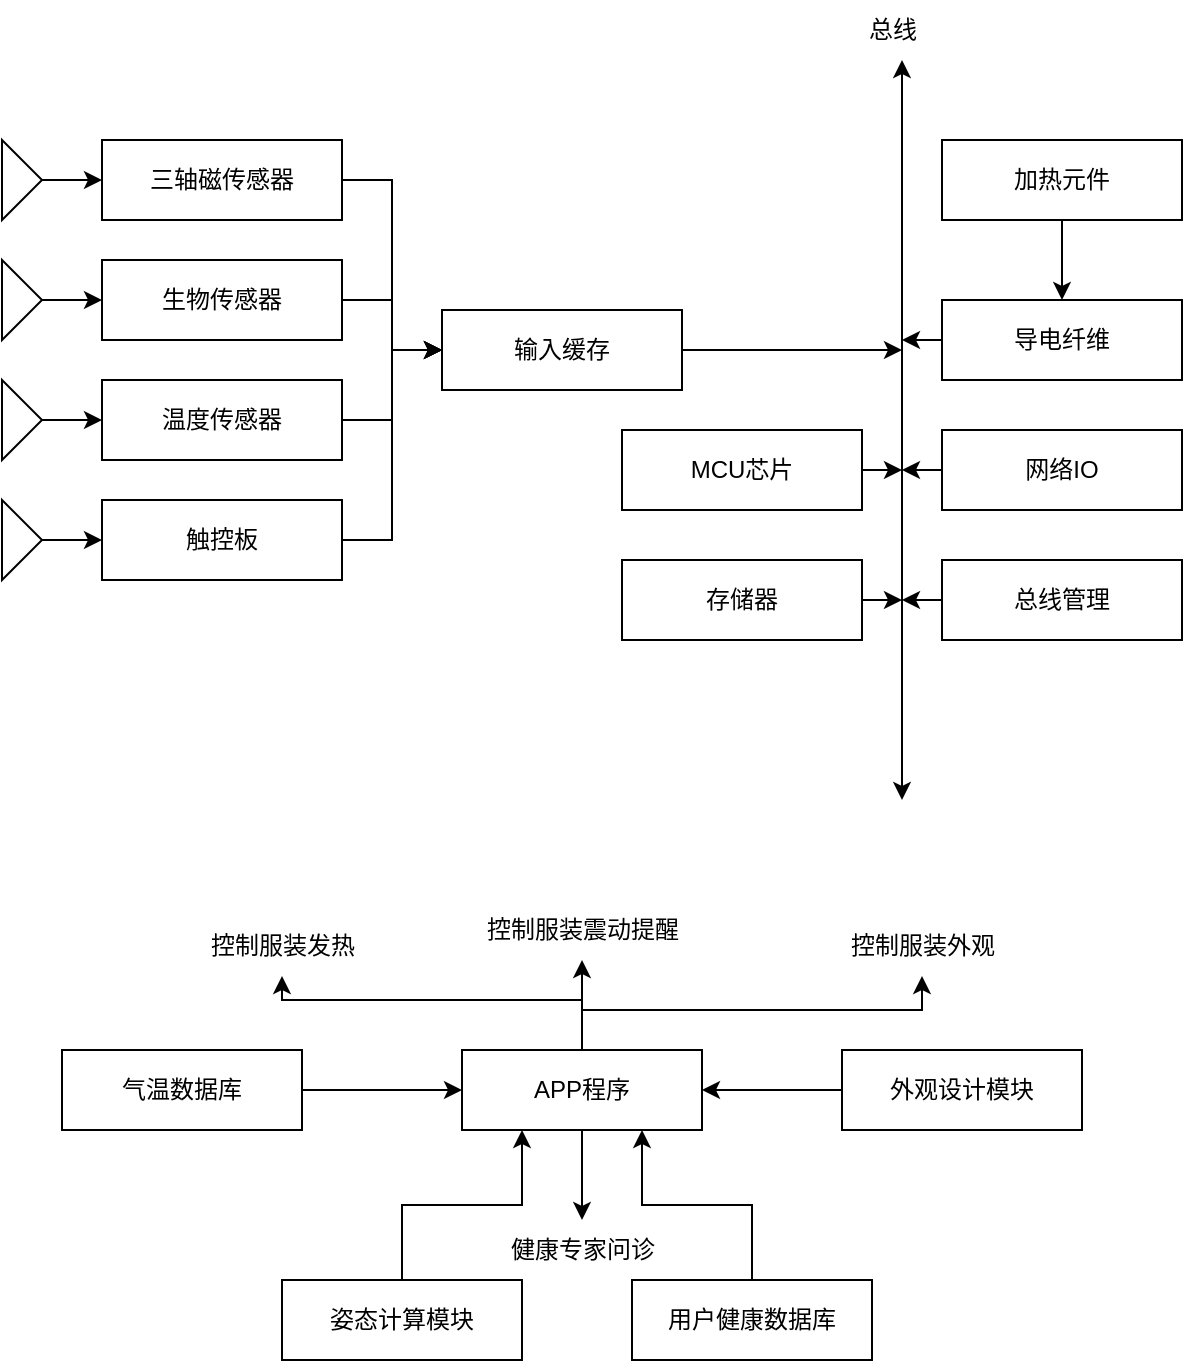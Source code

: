 <mxfile version="21.8.2" type="github">
  <diagram name="第 1 页" id="hsg_vKVhiviZSK_VpmDc">
    <mxGraphModel dx="677" dy="419" grid="1" gridSize="10" guides="1" tooltips="1" connect="1" arrows="1" fold="1" page="1" pageScale="1" pageWidth="827" pageHeight="1169" math="0" shadow="0">
      <root>
        <mxCell id="0" />
        <mxCell id="1" parent="0" />
        <mxCell id="AuRLjp5ND3Z4sycSqdDx-27" style="edgeStyle=orthogonalEdgeStyle;rounded=0;orthogonalLoop=1;jettySize=auto;html=1;entryX=0;entryY=0.5;entryDx=0;entryDy=0;" edge="1" parent="1" source="AuRLjp5ND3Z4sycSqdDx-1" target="AuRLjp5ND3Z4sycSqdDx-12">
          <mxGeometry relative="1" as="geometry" />
        </mxCell>
        <mxCell id="AuRLjp5ND3Z4sycSqdDx-1" value="触控板" style="rounded=0;whiteSpace=wrap;html=1;" vertex="1" parent="1">
          <mxGeometry x="180" y="370" width="120" height="40" as="geometry" />
        </mxCell>
        <mxCell id="AuRLjp5ND3Z4sycSqdDx-26" style="edgeStyle=orthogonalEdgeStyle;rounded=0;orthogonalLoop=1;jettySize=auto;html=1;entryX=0;entryY=0.5;entryDx=0;entryDy=0;" edge="1" parent="1" source="AuRLjp5ND3Z4sycSqdDx-2" target="AuRLjp5ND3Z4sycSqdDx-12">
          <mxGeometry relative="1" as="geometry" />
        </mxCell>
        <mxCell id="AuRLjp5ND3Z4sycSqdDx-2" value="温度传感器" style="rounded=0;whiteSpace=wrap;html=1;" vertex="1" parent="1">
          <mxGeometry x="180" y="310" width="120" height="40" as="geometry" />
        </mxCell>
        <mxCell id="AuRLjp5ND3Z4sycSqdDx-33" style="edgeStyle=orthogonalEdgeStyle;rounded=0;orthogonalLoop=1;jettySize=auto;html=1;" edge="1" parent="1" source="AuRLjp5ND3Z4sycSqdDx-3">
          <mxGeometry relative="1" as="geometry">
            <mxPoint x="580" y="420.0" as="targetPoint" />
          </mxGeometry>
        </mxCell>
        <mxCell id="AuRLjp5ND3Z4sycSqdDx-3" value="存储器" style="rounded=0;whiteSpace=wrap;html=1;" vertex="1" parent="1">
          <mxGeometry x="440" y="400" width="120" height="40" as="geometry" />
        </mxCell>
        <mxCell id="AuRLjp5ND3Z4sycSqdDx-34" style="edgeStyle=orthogonalEdgeStyle;rounded=0;orthogonalLoop=1;jettySize=auto;html=1;" edge="1" parent="1" source="AuRLjp5ND3Z4sycSqdDx-4">
          <mxGeometry relative="1" as="geometry">
            <mxPoint x="580" y="420.0" as="targetPoint" />
          </mxGeometry>
        </mxCell>
        <mxCell id="AuRLjp5ND3Z4sycSqdDx-4" value="总线管理" style="rounded=0;whiteSpace=wrap;html=1;" vertex="1" parent="1">
          <mxGeometry x="600" y="400" width="120" height="40" as="geometry" />
        </mxCell>
        <mxCell id="AuRLjp5ND3Z4sycSqdDx-32" style="edgeStyle=orthogonalEdgeStyle;rounded=0;orthogonalLoop=1;jettySize=auto;html=1;" edge="1" parent="1" source="AuRLjp5ND3Z4sycSqdDx-5">
          <mxGeometry relative="1" as="geometry">
            <mxPoint x="580" y="355" as="targetPoint" />
          </mxGeometry>
        </mxCell>
        <mxCell id="AuRLjp5ND3Z4sycSqdDx-5" value="网络IO" style="rounded=0;whiteSpace=wrap;html=1;" vertex="1" parent="1">
          <mxGeometry x="600" y="335" width="120" height="40" as="geometry" />
        </mxCell>
        <mxCell id="AuRLjp5ND3Z4sycSqdDx-30" style="edgeStyle=orthogonalEdgeStyle;rounded=0;orthogonalLoop=1;jettySize=auto;html=1;" edge="1" parent="1" source="AuRLjp5ND3Z4sycSqdDx-7">
          <mxGeometry relative="1" as="geometry">
            <mxPoint x="580" y="355" as="targetPoint" />
          </mxGeometry>
        </mxCell>
        <mxCell id="AuRLjp5ND3Z4sycSqdDx-7" value="MCU芯片" style="rounded=0;whiteSpace=wrap;html=1;" vertex="1" parent="1">
          <mxGeometry x="440" y="335" width="120" height="40" as="geometry" />
        </mxCell>
        <mxCell id="AuRLjp5ND3Z4sycSqdDx-25" style="edgeStyle=orthogonalEdgeStyle;rounded=0;orthogonalLoop=1;jettySize=auto;html=1;entryX=0;entryY=0.5;entryDx=0;entryDy=0;" edge="1" parent="1" source="AuRLjp5ND3Z4sycSqdDx-8" target="AuRLjp5ND3Z4sycSqdDx-12">
          <mxGeometry relative="1" as="geometry" />
        </mxCell>
        <mxCell id="AuRLjp5ND3Z4sycSqdDx-8" value="生物传感器" style="rounded=0;whiteSpace=wrap;html=1;" vertex="1" parent="1">
          <mxGeometry x="180" y="250" width="120" height="40" as="geometry" />
        </mxCell>
        <mxCell id="AuRLjp5ND3Z4sycSqdDx-24" style="edgeStyle=orthogonalEdgeStyle;rounded=0;orthogonalLoop=1;jettySize=auto;html=1;entryX=0;entryY=0.5;entryDx=0;entryDy=0;" edge="1" parent="1" source="AuRLjp5ND3Z4sycSqdDx-9" target="AuRLjp5ND3Z4sycSqdDx-12">
          <mxGeometry relative="1" as="geometry" />
        </mxCell>
        <mxCell id="AuRLjp5ND3Z4sycSqdDx-9" value="&lt;p class=&quot;MsoNormal&quot;&gt;三轴磁传感器&lt;/p&gt;" style="rounded=0;whiteSpace=wrap;html=1;" vertex="1" parent="1">
          <mxGeometry x="180" y="190" width="120" height="40" as="geometry" />
        </mxCell>
        <mxCell id="AuRLjp5ND3Z4sycSqdDx-38" style="edgeStyle=orthogonalEdgeStyle;rounded=0;orthogonalLoop=1;jettySize=auto;html=1;entryX=0.5;entryY=0;entryDx=0;entryDy=0;" edge="1" parent="1" source="AuRLjp5ND3Z4sycSqdDx-10" target="AuRLjp5ND3Z4sycSqdDx-35">
          <mxGeometry relative="1" as="geometry" />
        </mxCell>
        <mxCell id="AuRLjp5ND3Z4sycSqdDx-10" value="加热元件" style="rounded=0;whiteSpace=wrap;html=1;" vertex="1" parent="1">
          <mxGeometry x="600" y="190" width="120" height="40" as="geometry" />
        </mxCell>
        <mxCell id="AuRLjp5ND3Z4sycSqdDx-37" style="edgeStyle=orthogonalEdgeStyle;rounded=0;orthogonalLoop=1;jettySize=auto;html=1;" edge="1" parent="1" source="AuRLjp5ND3Z4sycSqdDx-12">
          <mxGeometry relative="1" as="geometry">
            <mxPoint x="580" y="295" as="targetPoint" />
          </mxGeometry>
        </mxCell>
        <mxCell id="AuRLjp5ND3Z4sycSqdDx-12" value="输入缓存" style="rounded=0;whiteSpace=wrap;html=1;" vertex="1" parent="1">
          <mxGeometry x="350" y="275" width="120" height="40" as="geometry" />
        </mxCell>
        <mxCell id="AuRLjp5ND3Z4sycSqdDx-20" style="edgeStyle=orthogonalEdgeStyle;rounded=0;orthogonalLoop=1;jettySize=auto;html=1;" edge="1" parent="1" source="AuRLjp5ND3Z4sycSqdDx-13" target="AuRLjp5ND3Z4sycSqdDx-9">
          <mxGeometry relative="1" as="geometry" />
        </mxCell>
        <mxCell id="AuRLjp5ND3Z4sycSqdDx-13" value="" style="triangle;whiteSpace=wrap;html=1;" vertex="1" parent="1">
          <mxGeometry x="130" y="190" width="20" height="40" as="geometry" />
        </mxCell>
        <mxCell id="AuRLjp5ND3Z4sycSqdDx-21" style="edgeStyle=orthogonalEdgeStyle;rounded=0;orthogonalLoop=1;jettySize=auto;html=1;" edge="1" parent="1" source="AuRLjp5ND3Z4sycSqdDx-15" target="AuRLjp5ND3Z4sycSqdDx-8">
          <mxGeometry relative="1" as="geometry" />
        </mxCell>
        <mxCell id="AuRLjp5ND3Z4sycSqdDx-15" value="" style="triangle;whiteSpace=wrap;html=1;" vertex="1" parent="1">
          <mxGeometry x="130" y="250" width="20" height="40" as="geometry" />
        </mxCell>
        <mxCell id="AuRLjp5ND3Z4sycSqdDx-22" style="edgeStyle=orthogonalEdgeStyle;rounded=0;orthogonalLoop=1;jettySize=auto;html=1;" edge="1" parent="1" source="AuRLjp5ND3Z4sycSqdDx-16" target="AuRLjp5ND3Z4sycSqdDx-2">
          <mxGeometry relative="1" as="geometry" />
        </mxCell>
        <mxCell id="AuRLjp5ND3Z4sycSqdDx-16" value="" style="triangle;whiteSpace=wrap;html=1;" vertex="1" parent="1">
          <mxGeometry x="130" y="310" width="20" height="40" as="geometry" />
        </mxCell>
        <mxCell id="AuRLjp5ND3Z4sycSqdDx-23" style="edgeStyle=orthogonalEdgeStyle;rounded=0;orthogonalLoop=1;jettySize=auto;html=1;" edge="1" parent="1" source="AuRLjp5ND3Z4sycSqdDx-17" target="AuRLjp5ND3Z4sycSqdDx-1">
          <mxGeometry relative="1" as="geometry" />
        </mxCell>
        <mxCell id="AuRLjp5ND3Z4sycSqdDx-17" value="" style="triangle;whiteSpace=wrap;html=1;" vertex="1" parent="1">
          <mxGeometry x="130" y="370" width="20" height="40" as="geometry" />
        </mxCell>
        <mxCell id="AuRLjp5ND3Z4sycSqdDx-29" value="" style="endArrow=classic;startArrow=classic;html=1;rounded=0;" edge="1" parent="1">
          <mxGeometry width="50" height="50" relative="1" as="geometry">
            <mxPoint x="580" y="520" as="sourcePoint" />
            <mxPoint x="580" y="150" as="targetPoint" />
          </mxGeometry>
        </mxCell>
        <mxCell id="AuRLjp5ND3Z4sycSqdDx-36" style="edgeStyle=orthogonalEdgeStyle;rounded=0;orthogonalLoop=1;jettySize=auto;html=1;" edge="1" parent="1" source="AuRLjp5ND3Z4sycSqdDx-35">
          <mxGeometry relative="1" as="geometry">
            <mxPoint x="580" y="290.0" as="targetPoint" />
          </mxGeometry>
        </mxCell>
        <mxCell id="AuRLjp5ND3Z4sycSqdDx-35" value="导电纤维" style="rounded=0;whiteSpace=wrap;html=1;" vertex="1" parent="1">
          <mxGeometry x="600" y="270" width="120" height="40" as="geometry" />
        </mxCell>
        <mxCell id="AuRLjp5ND3Z4sycSqdDx-66" style="edgeStyle=orthogonalEdgeStyle;rounded=0;orthogonalLoop=1;jettySize=auto;html=1;entryX=0.25;entryY=1;entryDx=0;entryDy=0;" edge="1" parent="1" source="AuRLjp5ND3Z4sycSqdDx-50" target="AuRLjp5ND3Z4sycSqdDx-55">
          <mxGeometry relative="1" as="geometry" />
        </mxCell>
        <mxCell id="AuRLjp5ND3Z4sycSqdDx-50" value="姿态计算模块" style="rounded=0;whiteSpace=wrap;html=1;" vertex="1" parent="1">
          <mxGeometry x="270" y="760" width="120" height="40" as="geometry" />
        </mxCell>
        <mxCell id="AuRLjp5ND3Z4sycSqdDx-59" style="edgeStyle=orthogonalEdgeStyle;rounded=0;orthogonalLoop=1;jettySize=auto;html=1;" edge="1" parent="1" source="AuRLjp5ND3Z4sycSqdDx-52" target="AuRLjp5ND3Z4sycSqdDx-55">
          <mxGeometry relative="1" as="geometry" />
        </mxCell>
        <mxCell id="AuRLjp5ND3Z4sycSqdDx-52" value="气温数据库" style="rounded=0;whiteSpace=wrap;html=1;" vertex="1" parent="1">
          <mxGeometry x="160" y="645" width="120" height="40" as="geometry" />
        </mxCell>
        <mxCell id="AuRLjp5ND3Z4sycSqdDx-68" style="edgeStyle=orthogonalEdgeStyle;rounded=0;orthogonalLoop=1;jettySize=auto;html=1;entryX=0.75;entryY=1;entryDx=0;entryDy=0;" edge="1" parent="1" source="AuRLjp5ND3Z4sycSqdDx-54" target="AuRLjp5ND3Z4sycSqdDx-55">
          <mxGeometry relative="1" as="geometry" />
        </mxCell>
        <mxCell id="AuRLjp5ND3Z4sycSqdDx-54" value="&lt;p class=&quot;MsoNormal&quot;&gt;用户健康数据库&lt;/p&gt;" style="rounded=0;whiteSpace=wrap;html=1;" vertex="1" parent="1">
          <mxGeometry x="445" y="760" width="120" height="40" as="geometry" />
        </mxCell>
        <mxCell id="AuRLjp5ND3Z4sycSqdDx-61" style="edgeStyle=orthogonalEdgeStyle;rounded=0;orthogonalLoop=1;jettySize=auto;html=1;" edge="1" parent="1" source="AuRLjp5ND3Z4sycSqdDx-55" target="AuRLjp5ND3Z4sycSqdDx-58">
          <mxGeometry relative="1" as="geometry">
            <Array as="points">
              <mxPoint x="420" y="620" />
              <mxPoint x="270" y="620" />
            </Array>
          </mxGeometry>
        </mxCell>
        <mxCell id="AuRLjp5ND3Z4sycSqdDx-65" style="edgeStyle=orthogonalEdgeStyle;rounded=0;orthogonalLoop=1;jettySize=auto;html=1;exitX=0.5;exitY=0;exitDx=0;exitDy=0;" edge="1" parent="1" source="AuRLjp5ND3Z4sycSqdDx-55" target="AuRLjp5ND3Z4sycSqdDx-63">
          <mxGeometry relative="1" as="geometry">
            <Array as="points">
              <mxPoint x="420" y="625" />
              <mxPoint x="590" y="625" />
            </Array>
          </mxGeometry>
        </mxCell>
        <mxCell id="AuRLjp5ND3Z4sycSqdDx-71" style="edgeStyle=orthogonalEdgeStyle;rounded=0;orthogonalLoop=1;jettySize=auto;html=1;" edge="1" parent="1" source="AuRLjp5ND3Z4sycSqdDx-55" target="AuRLjp5ND3Z4sycSqdDx-69">
          <mxGeometry relative="1" as="geometry" />
        </mxCell>
        <mxCell id="AuRLjp5ND3Z4sycSqdDx-75" style="edgeStyle=orthogonalEdgeStyle;rounded=0;orthogonalLoop=1;jettySize=auto;html=1;" edge="1" parent="1" source="AuRLjp5ND3Z4sycSqdDx-55" target="AuRLjp5ND3Z4sycSqdDx-73">
          <mxGeometry relative="1" as="geometry" />
        </mxCell>
        <mxCell id="AuRLjp5ND3Z4sycSqdDx-55" value="APP程序" style="rounded=0;whiteSpace=wrap;html=1;" vertex="1" parent="1">
          <mxGeometry x="360" y="645" width="120" height="40" as="geometry" />
        </mxCell>
        <mxCell id="AuRLjp5ND3Z4sycSqdDx-62" style="edgeStyle=orthogonalEdgeStyle;rounded=0;orthogonalLoop=1;jettySize=auto;html=1;entryX=1;entryY=0.5;entryDx=0;entryDy=0;" edge="1" parent="1" source="AuRLjp5ND3Z4sycSqdDx-57" target="AuRLjp5ND3Z4sycSqdDx-55">
          <mxGeometry relative="1" as="geometry" />
        </mxCell>
        <mxCell id="AuRLjp5ND3Z4sycSqdDx-57" value="外观设计模块" style="rounded=0;whiteSpace=wrap;html=1;" vertex="1" parent="1">
          <mxGeometry x="550" y="645" width="120" height="40" as="geometry" />
        </mxCell>
        <mxCell id="AuRLjp5ND3Z4sycSqdDx-58" value="控制服装发热" style="text;html=1;align=center;verticalAlign=middle;resizable=0;points=[];autosize=1;strokeColor=none;fillColor=none;" vertex="1" parent="1">
          <mxGeometry x="220" y="578" width="100" height="30" as="geometry" />
        </mxCell>
        <mxCell id="AuRLjp5ND3Z4sycSqdDx-63" value="控制服装外观" style="text;html=1;align=center;verticalAlign=middle;resizable=0;points=[];autosize=1;strokeColor=none;fillColor=none;" vertex="1" parent="1">
          <mxGeometry x="540" y="578" width="100" height="30" as="geometry" />
        </mxCell>
        <mxCell id="AuRLjp5ND3Z4sycSqdDx-69" value="控制服装震动提醒" style="text;html=1;align=center;verticalAlign=middle;resizable=0;points=[];autosize=1;strokeColor=none;fillColor=none;" vertex="1" parent="1">
          <mxGeometry x="360" y="570" width="120" height="30" as="geometry" />
        </mxCell>
        <mxCell id="AuRLjp5ND3Z4sycSqdDx-73" value="健康专家问诊" style="text;html=1;align=center;verticalAlign=middle;resizable=0;points=[];autosize=1;strokeColor=none;fillColor=none;" vertex="1" parent="1">
          <mxGeometry x="370" y="730" width="100" height="30" as="geometry" />
        </mxCell>
        <mxCell id="AuRLjp5ND3Z4sycSqdDx-76" value="总线" style="text;html=1;align=center;verticalAlign=middle;resizable=0;points=[];autosize=1;strokeColor=none;fillColor=none;" vertex="1" parent="1">
          <mxGeometry x="550" y="120" width="50" height="30" as="geometry" />
        </mxCell>
      </root>
    </mxGraphModel>
  </diagram>
</mxfile>
